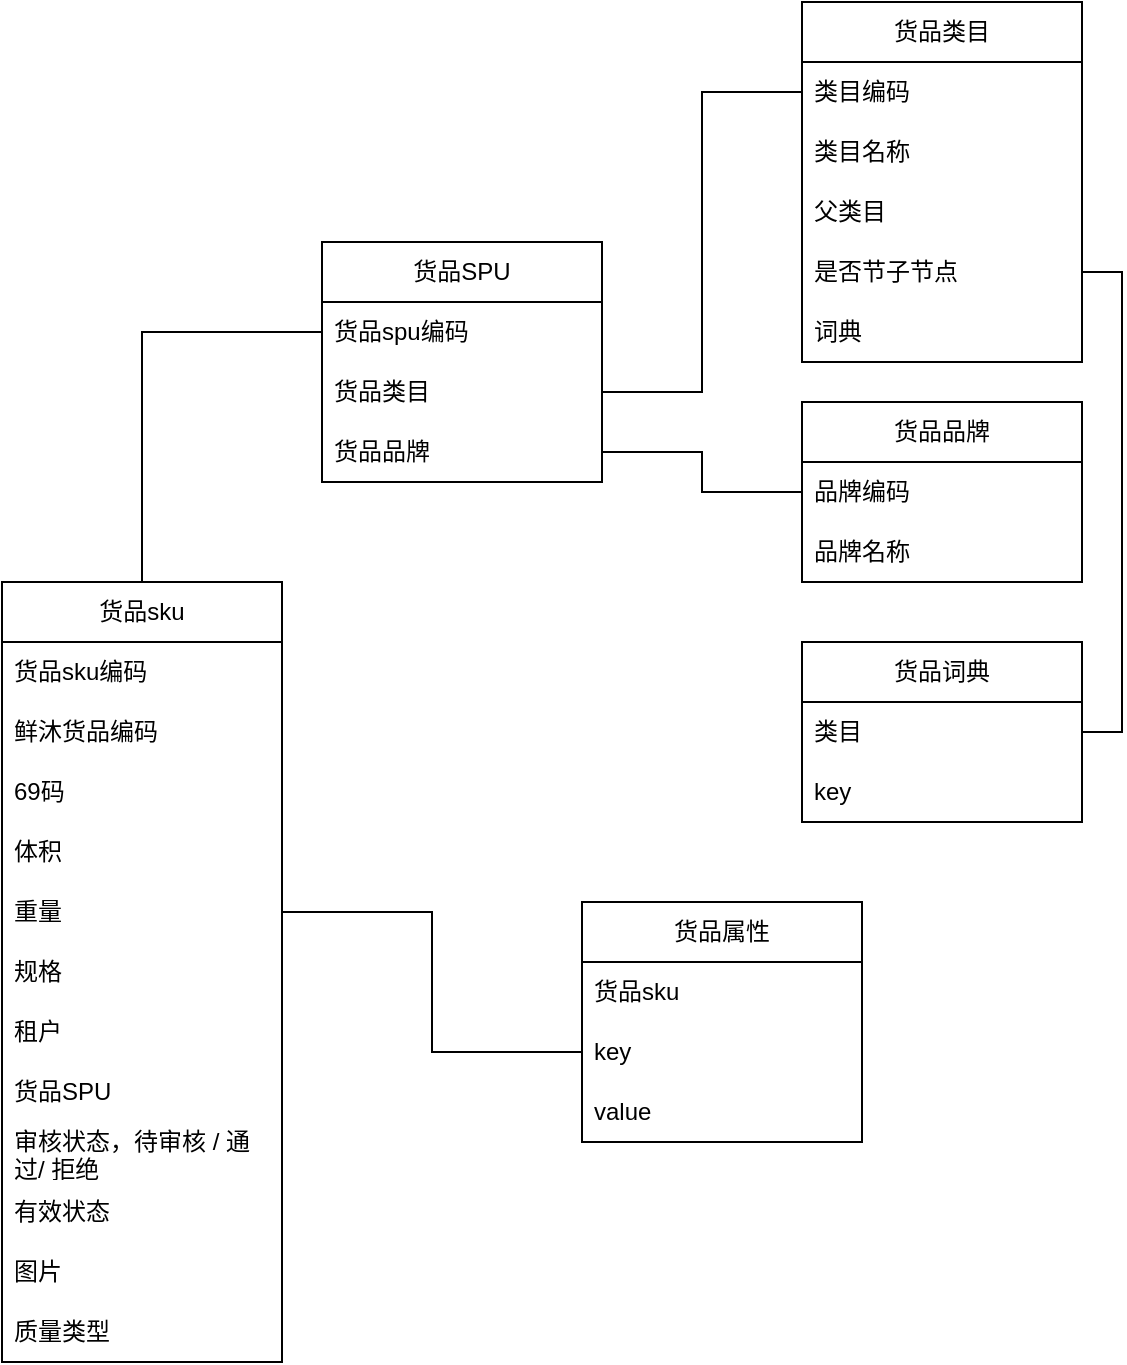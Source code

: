 <mxfile version="20.8.5" type="github">
  <diagram id="kEhnDgpsCn9GSSPnFJJ4" name="第 1 页">
    <mxGraphModel dx="1434" dy="1893" grid="1" gridSize="10" guides="1" tooltips="1" connect="1" arrows="1" fold="1" page="1" pageScale="1" pageWidth="827" pageHeight="1169" math="0" shadow="0">
      <root>
        <mxCell id="0" />
        <mxCell id="1" parent="0" />
        <mxCell id="mbTG31eUCSaPkJGD4sBY-1" value="货品sku" style="swimlane;fontStyle=0;childLayout=stackLayout;horizontal=1;startSize=30;horizontalStack=0;resizeParent=1;resizeParentMax=0;resizeLast=0;collapsible=1;marginBottom=0;whiteSpace=wrap;html=1;" vertex="1" parent="1">
          <mxGeometry x="110" y="210" width="140" height="390" as="geometry" />
        </mxCell>
        <mxCell id="mbTG31eUCSaPkJGD4sBY-2" value="货品sku编码" style="text;strokeColor=none;fillColor=none;align=left;verticalAlign=middle;spacingLeft=4;spacingRight=4;overflow=hidden;points=[[0,0.5],[1,0.5]];portConstraint=eastwest;rotatable=0;whiteSpace=wrap;html=1;" vertex="1" parent="mbTG31eUCSaPkJGD4sBY-1">
          <mxGeometry y="30" width="140" height="30" as="geometry" />
        </mxCell>
        <mxCell id="mbTG31eUCSaPkJGD4sBY-3" value="鲜沐货品编码" style="text;strokeColor=none;fillColor=none;align=left;verticalAlign=middle;spacingLeft=4;spacingRight=4;overflow=hidden;points=[[0,0.5],[1,0.5]];portConstraint=eastwest;rotatable=0;whiteSpace=wrap;html=1;" vertex="1" parent="mbTG31eUCSaPkJGD4sBY-1">
          <mxGeometry y="60" width="140" height="30" as="geometry" />
        </mxCell>
        <mxCell id="mbTG31eUCSaPkJGD4sBY-46" value="69码" style="text;strokeColor=none;fillColor=none;align=left;verticalAlign=middle;spacingLeft=4;spacingRight=4;overflow=hidden;points=[[0,0.5],[1,0.5]];portConstraint=eastwest;rotatable=0;whiteSpace=wrap;html=1;" vertex="1" parent="mbTG31eUCSaPkJGD4sBY-1">
          <mxGeometry y="90" width="140" height="30" as="geometry" />
        </mxCell>
        <mxCell id="mbTG31eUCSaPkJGD4sBY-5" value="体积" style="text;strokeColor=none;fillColor=none;align=left;verticalAlign=middle;spacingLeft=4;spacingRight=4;overflow=hidden;points=[[0,0.5],[1,0.5]];portConstraint=eastwest;rotatable=0;whiteSpace=wrap;html=1;" vertex="1" parent="mbTG31eUCSaPkJGD4sBY-1">
          <mxGeometry y="120" width="140" height="30" as="geometry" />
        </mxCell>
        <mxCell id="mbTG31eUCSaPkJGD4sBY-6" value="重量" style="text;strokeColor=none;fillColor=none;align=left;verticalAlign=middle;spacingLeft=4;spacingRight=4;overflow=hidden;points=[[0,0.5],[1,0.5]];portConstraint=eastwest;rotatable=0;whiteSpace=wrap;html=1;" vertex="1" parent="mbTG31eUCSaPkJGD4sBY-1">
          <mxGeometry y="150" width="140" height="30" as="geometry" />
        </mxCell>
        <mxCell id="mbTG31eUCSaPkJGD4sBY-11" value="规格" style="text;strokeColor=none;fillColor=none;align=left;verticalAlign=middle;spacingLeft=4;spacingRight=4;overflow=hidden;points=[[0,0.5],[1,0.5]];portConstraint=eastwest;rotatable=0;whiteSpace=wrap;html=1;" vertex="1" parent="mbTG31eUCSaPkJGD4sBY-1">
          <mxGeometry y="180" width="140" height="30" as="geometry" />
        </mxCell>
        <mxCell id="mbTG31eUCSaPkJGD4sBY-7" value="租户" style="text;strokeColor=none;fillColor=none;align=left;verticalAlign=middle;spacingLeft=4;spacingRight=4;overflow=hidden;points=[[0,0.5],[1,0.5]];portConstraint=eastwest;rotatable=0;whiteSpace=wrap;html=1;" vertex="1" parent="mbTG31eUCSaPkJGD4sBY-1">
          <mxGeometry y="210" width="140" height="30" as="geometry" />
        </mxCell>
        <mxCell id="mbTG31eUCSaPkJGD4sBY-8" value="货品SPU" style="text;strokeColor=none;fillColor=none;align=left;verticalAlign=middle;spacingLeft=4;spacingRight=4;overflow=hidden;points=[[0,0.5],[1,0.5]];portConstraint=eastwest;rotatable=0;whiteSpace=wrap;html=1;" vertex="1" parent="mbTG31eUCSaPkJGD4sBY-1">
          <mxGeometry y="240" width="140" height="30" as="geometry" />
        </mxCell>
        <mxCell id="mbTG31eUCSaPkJGD4sBY-9" value="审核状态，待审核 / 通过/ 拒绝" style="text;strokeColor=none;fillColor=none;align=left;verticalAlign=middle;spacingLeft=4;spacingRight=4;overflow=hidden;points=[[0,0.5],[1,0.5]];portConstraint=eastwest;rotatable=0;whiteSpace=wrap;html=1;" vertex="1" parent="mbTG31eUCSaPkJGD4sBY-1">
          <mxGeometry y="270" width="140" height="30" as="geometry" />
        </mxCell>
        <mxCell id="mbTG31eUCSaPkJGD4sBY-10" value="有效状态" style="text;strokeColor=none;fillColor=none;align=left;verticalAlign=middle;spacingLeft=4;spacingRight=4;overflow=hidden;points=[[0,0.5],[1,0.5]];portConstraint=eastwest;rotatable=0;whiteSpace=wrap;html=1;" vertex="1" parent="mbTG31eUCSaPkJGD4sBY-1">
          <mxGeometry y="300" width="140" height="30" as="geometry" />
        </mxCell>
        <mxCell id="mbTG31eUCSaPkJGD4sBY-42" value="图片" style="text;strokeColor=none;fillColor=none;align=left;verticalAlign=middle;spacingLeft=4;spacingRight=4;overflow=hidden;points=[[0,0.5],[1,0.5]];portConstraint=eastwest;rotatable=0;whiteSpace=wrap;html=1;" vertex="1" parent="mbTG31eUCSaPkJGD4sBY-1">
          <mxGeometry y="330" width="140" height="30" as="geometry" />
        </mxCell>
        <mxCell id="mbTG31eUCSaPkJGD4sBY-43" value="质量类型" style="text;strokeColor=none;fillColor=none;align=left;verticalAlign=middle;spacingLeft=4;spacingRight=4;overflow=hidden;points=[[0,0.5],[1,0.5]];portConstraint=eastwest;rotatable=0;whiteSpace=wrap;html=1;" vertex="1" parent="mbTG31eUCSaPkJGD4sBY-1">
          <mxGeometry y="360" width="140" height="30" as="geometry" />
        </mxCell>
        <mxCell id="mbTG31eUCSaPkJGD4sBY-12" value="货品属性" style="swimlane;fontStyle=0;childLayout=stackLayout;horizontal=1;startSize=30;horizontalStack=0;resizeParent=1;resizeParentMax=0;resizeLast=0;collapsible=1;marginBottom=0;whiteSpace=wrap;html=1;" vertex="1" parent="1">
          <mxGeometry x="400" y="370" width="140" height="120" as="geometry" />
        </mxCell>
        <mxCell id="mbTG31eUCSaPkJGD4sBY-13" value="货品sku" style="text;strokeColor=none;fillColor=none;align=left;verticalAlign=middle;spacingLeft=4;spacingRight=4;overflow=hidden;points=[[0,0.5],[1,0.5]];portConstraint=eastwest;rotatable=0;whiteSpace=wrap;html=1;" vertex="1" parent="mbTG31eUCSaPkJGD4sBY-12">
          <mxGeometry y="30" width="140" height="30" as="geometry" />
        </mxCell>
        <mxCell id="mbTG31eUCSaPkJGD4sBY-14" value="key" style="text;strokeColor=none;fillColor=none;align=left;verticalAlign=middle;spacingLeft=4;spacingRight=4;overflow=hidden;points=[[0,0.5],[1,0.5]];portConstraint=eastwest;rotatable=0;whiteSpace=wrap;html=1;" vertex="1" parent="mbTG31eUCSaPkJGD4sBY-12">
          <mxGeometry y="60" width="140" height="30" as="geometry" />
        </mxCell>
        <mxCell id="mbTG31eUCSaPkJGD4sBY-15" value="value" style="text;strokeColor=none;fillColor=none;align=left;verticalAlign=middle;spacingLeft=4;spacingRight=4;overflow=hidden;points=[[0,0.5],[1,0.5]];portConstraint=eastwest;rotatable=0;whiteSpace=wrap;html=1;" vertex="1" parent="mbTG31eUCSaPkJGD4sBY-12">
          <mxGeometry y="90" width="140" height="30" as="geometry" />
        </mxCell>
        <mxCell id="mbTG31eUCSaPkJGD4sBY-16" style="edgeStyle=orthogonalEdgeStyle;rounded=0;orthogonalLoop=1;jettySize=auto;html=1;exitX=1;exitY=0.5;exitDx=0;exitDy=0;endArrow=none;endFill=0;" edge="1" parent="1" source="mbTG31eUCSaPkJGD4sBY-6" target="mbTG31eUCSaPkJGD4sBY-14">
          <mxGeometry relative="1" as="geometry" />
        </mxCell>
        <mxCell id="mbTG31eUCSaPkJGD4sBY-17" value="货品SPU" style="swimlane;fontStyle=0;childLayout=stackLayout;horizontal=1;startSize=30;horizontalStack=0;resizeParent=1;resizeParentMax=0;resizeLast=0;collapsible=1;marginBottom=0;whiteSpace=wrap;html=1;" vertex="1" parent="1">
          <mxGeometry x="270" y="40" width="140" height="120" as="geometry" />
        </mxCell>
        <mxCell id="mbTG31eUCSaPkJGD4sBY-35" value="货品spu编码" style="text;strokeColor=none;fillColor=none;align=left;verticalAlign=middle;spacingLeft=4;spacingRight=4;overflow=hidden;points=[[0,0.5],[1,0.5]];portConstraint=eastwest;rotatable=0;whiteSpace=wrap;html=1;" vertex="1" parent="mbTG31eUCSaPkJGD4sBY-17">
          <mxGeometry y="30" width="140" height="30" as="geometry" />
        </mxCell>
        <mxCell id="mbTG31eUCSaPkJGD4sBY-18" value="货品类目" style="text;strokeColor=none;fillColor=none;align=left;verticalAlign=middle;spacingLeft=4;spacingRight=4;overflow=hidden;points=[[0,0.5],[1,0.5]];portConstraint=eastwest;rotatable=0;whiteSpace=wrap;html=1;" vertex="1" parent="mbTG31eUCSaPkJGD4sBY-17">
          <mxGeometry y="60" width="140" height="30" as="geometry" />
        </mxCell>
        <mxCell id="mbTG31eUCSaPkJGD4sBY-20" value="货品品牌" style="text;strokeColor=none;fillColor=none;align=left;verticalAlign=middle;spacingLeft=4;spacingRight=4;overflow=hidden;points=[[0,0.5],[1,0.5]];portConstraint=eastwest;rotatable=0;whiteSpace=wrap;html=1;" vertex="1" parent="mbTG31eUCSaPkJGD4sBY-17">
          <mxGeometry y="90" width="140" height="30" as="geometry" />
        </mxCell>
        <mxCell id="mbTG31eUCSaPkJGD4sBY-21" value="货品类目" style="swimlane;fontStyle=0;childLayout=stackLayout;horizontal=1;startSize=30;horizontalStack=0;resizeParent=1;resizeParentMax=0;resizeLast=0;collapsible=1;marginBottom=0;whiteSpace=wrap;html=1;" vertex="1" parent="1">
          <mxGeometry x="510" y="-80" width="140" height="180" as="geometry" />
        </mxCell>
        <mxCell id="mbTG31eUCSaPkJGD4sBY-22" value="类目编码" style="text;strokeColor=none;fillColor=none;align=left;verticalAlign=middle;spacingLeft=4;spacingRight=4;overflow=hidden;points=[[0,0.5],[1,0.5]];portConstraint=eastwest;rotatable=0;whiteSpace=wrap;html=1;" vertex="1" parent="mbTG31eUCSaPkJGD4sBY-21">
          <mxGeometry y="30" width="140" height="30" as="geometry" />
        </mxCell>
        <mxCell id="mbTG31eUCSaPkJGD4sBY-23" value="类目名称" style="text;strokeColor=none;fillColor=none;align=left;verticalAlign=middle;spacingLeft=4;spacingRight=4;overflow=hidden;points=[[0,0.5],[1,0.5]];portConstraint=eastwest;rotatable=0;whiteSpace=wrap;html=1;" vertex="1" parent="mbTG31eUCSaPkJGD4sBY-21">
          <mxGeometry y="60" width="140" height="30" as="geometry" />
        </mxCell>
        <mxCell id="mbTG31eUCSaPkJGD4sBY-24" value="父类目" style="text;strokeColor=none;fillColor=none;align=left;verticalAlign=middle;spacingLeft=4;spacingRight=4;overflow=hidden;points=[[0,0.5],[1,0.5]];portConstraint=eastwest;rotatable=0;whiteSpace=wrap;html=1;" vertex="1" parent="mbTG31eUCSaPkJGD4sBY-21">
          <mxGeometry y="90" width="140" height="30" as="geometry" />
        </mxCell>
        <mxCell id="mbTG31eUCSaPkJGD4sBY-31" value="是否节子节点" style="text;strokeColor=none;fillColor=none;align=left;verticalAlign=middle;spacingLeft=4;spacingRight=4;overflow=hidden;points=[[0,0.5],[1,0.5]];portConstraint=eastwest;rotatable=0;whiteSpace=wrap;html=1;" vertex="1" parent="mbTG31eUCSaPkJGD4sBY-21">
          <mxGeometry y="120" width="140" height="30" as="geometry" />
        </mxCell>
        <mxCell id="mbTG31eUCSaPkJGD4sBY-41" value="词典" style="text;strokeColor=none;fillColor=none;align=left;verticalAlign=middle;spacingLeft=4;spacingRight=4;overflow=hidden;points=[[0,0.5],[1,0.5]];portConstraint=eastwest;rotatable=0;whiteSpace=wrap;html=1;" vertex="1" parent="mbTG31eUCSaPkJGD4sBY-21">
          <mxGeometry y="150" width="140" height="30" as="geometry" />
        </mxCell>
        <mxCell id="mbTG31eUCSaPkJGD4sBY-25" value="货品品牌" style="swimlane;fontStyle=0;childLayout=stackLayout;horizontal=1;startSize=30;horizontalStack=0;resizeParent=1;resizeParentMax=0;resizeLast=0;collapsible=1;marginBottom=0;whiteSpace=wrap;html=1;" vertex="1" parent="1">
          <mxGeometry x="510" y="120" width="140" height="90" as="geometry" />
        </mxCell>
        <mxCell id="mbTG31eUCSaPkJGD4sBY-26" value="品牌编码" style="text;strokeColor=none;fillColor=none;align=left;verticalAlign=middle;spacingLeft=4;spacingRight=4;overflow=hidden;points=[[0,0.5],[1,0.5]];portConstraint=eastwest;rotatable=0;whiteSpace=wrap;html=1;" vertex="1" parent="mbTG31eUCSaPkJGD4sBY-25">
          <mxGeometry y="30" width="140" height="30" as="geometry" />
        </mxCell>
        <mxCell id="mbTG31eUCSaPkJGD4sBY-29" value="品牌名称" style="text;strokeColor=none;fillColor=none;align=left;verticalAlign=middle;spacingLeft=4;spacingRight=4;overflow=hidden;points=[[0,0.5],[1,0.5]];portConstraint=eastwest;rotatable=0;whiteSpace=wrap;html=1;" vertex="1" parent="mbTG31eUCSaPkJGD4sBY-25">
          <mxGeometry y="60" width="140" height="30" as="geometry" />
        </mxCell>
        <mxCell id="mbTG31eUCSaPkJGD4sBY-32" style="edgeStyle=orthogonalEdgeStyle;rounded=0;orthogonalLoop=1;jettySize=auto;html=1;exitX=1;exitY=0.5;exitDx=0;exitDy=0;endArrow=none;endFill=0;" edge="1" parent="1" source="mbTG31eUCSaPkJGD4sBY-18" target="mbTG31eUCSaPkJGD4sBY-22">
          <mxGeometry relative="1" as="geometry" />
        </mxCell>
        <mxCell id="mbTG31eUCSaPkJGD4sBY-33" style="edgeStyle=orthogonalEdgeStyle;rounded=0;orthogonalLoop=1;jettySize=auto;html=1;exitX=1;exitY=0.5;exitDx=0;exitDy=0;endArrow=none;endFill=0;" edge="1" parent="1" source="mbTG31eUCSaPkJGD4sBY-20" target="mbTG31eUCSaPkJGD4sBY-26">
          <mxGeometry relative="1" as="geometry" />
        </mxCell>
        <mxCell id="mbTG31eUCSaPkJGD4sBY-34" style="edgeStyle=orthogonalEdgeStyle;rounded=0;orthogonalLoop=1;jettySize=auto;html=1;exitX=0;exitY=0.5;exitDx=0;exitDy=0;endArrow=none;endFill=0;" edge="1" parent="1" source="mbTG31eUCSaPkJGD4sBY-35" target="mbTG31eUCSaPkJGD4sBY-1">
          <mxGeometry relative="1" as="geometry" />
        </mxCell>
        <mxCell id="mbTG31eUCSaPkJGD4sBY-36" value="货品词典" style="swimlane;fontStyle=0;childLayout=stackLayout;horizontal=1;startSize=30;horizontalStack=0;resizeParent=1;resizeParentMax=0;resizeLast=0;collapsible=1;marginBottom=0;whiteSpace=wrap;html=1;" vertex="1" parent="1">
          <mxGeometry x="510" y="240" width="140" height="90" as="geometry" />
        </mxCell>
        <mxCell id="mbTG31eUCSaPkJGD4sBY-37" value="类目" style="text;strokeColor=none;fillColor=none;align=left;verticalAlign=middle;spacingLeft=4;spacingRight=4;overflow=hidden;points=[[0,0.5],[1,0.5]];portConstraint=eastwest;rotatable=0;whiteSpace=wrap;html=1;" vertex="1" parent="mbTG31eUCSaPkJGD4sBY-36">
          <mxGeometry y="30" width="140" height="30" as="geometry" />
        </mxCell>
        <mxCell id="mbTG31eUCSaPkJGD4sBY-38" value="key" style="text;strokeColor=none;fillColor=none;align=left;verticalAlign=middle;spacingLeft=4;spacingRight=4;overflow=hidden;points=[[0,0.5],[1,0.5]];portConstraint=eastwest;rotatable=0;whiteSpace=wrap;html=1;" vertex="1" parent="mbTG31eUCSaPkJGD4sBY-36">
          <mxGeometry y="60" width="140" height="30" as="geometry" />
        </mxCell>
        <mxCell id="mbTG31eUCSaPkJGD4sBY-40" style="edgeStyle=orthogonalEdgeStyle;rounded=0;orthogonalLoop=1;jettySize=auto;html=1;exitX=1;exitY=0.5;exitDx=0;exitDy=0;endArrow=none;endFill=0;entryX=1;entryY=0.5;entryDx=0;entryDy=0;" edge="1" parent="1" source="mbTG31eUCSaPkJGD4sBY-31" target="mbTG31eUCSaPkJGD4sBY-37">
          <mxGeometry relative="1" as="geometry" />
        </mxCell>
      </root>
    </mxGraphModel>
  </diagram>
</mxfile>
